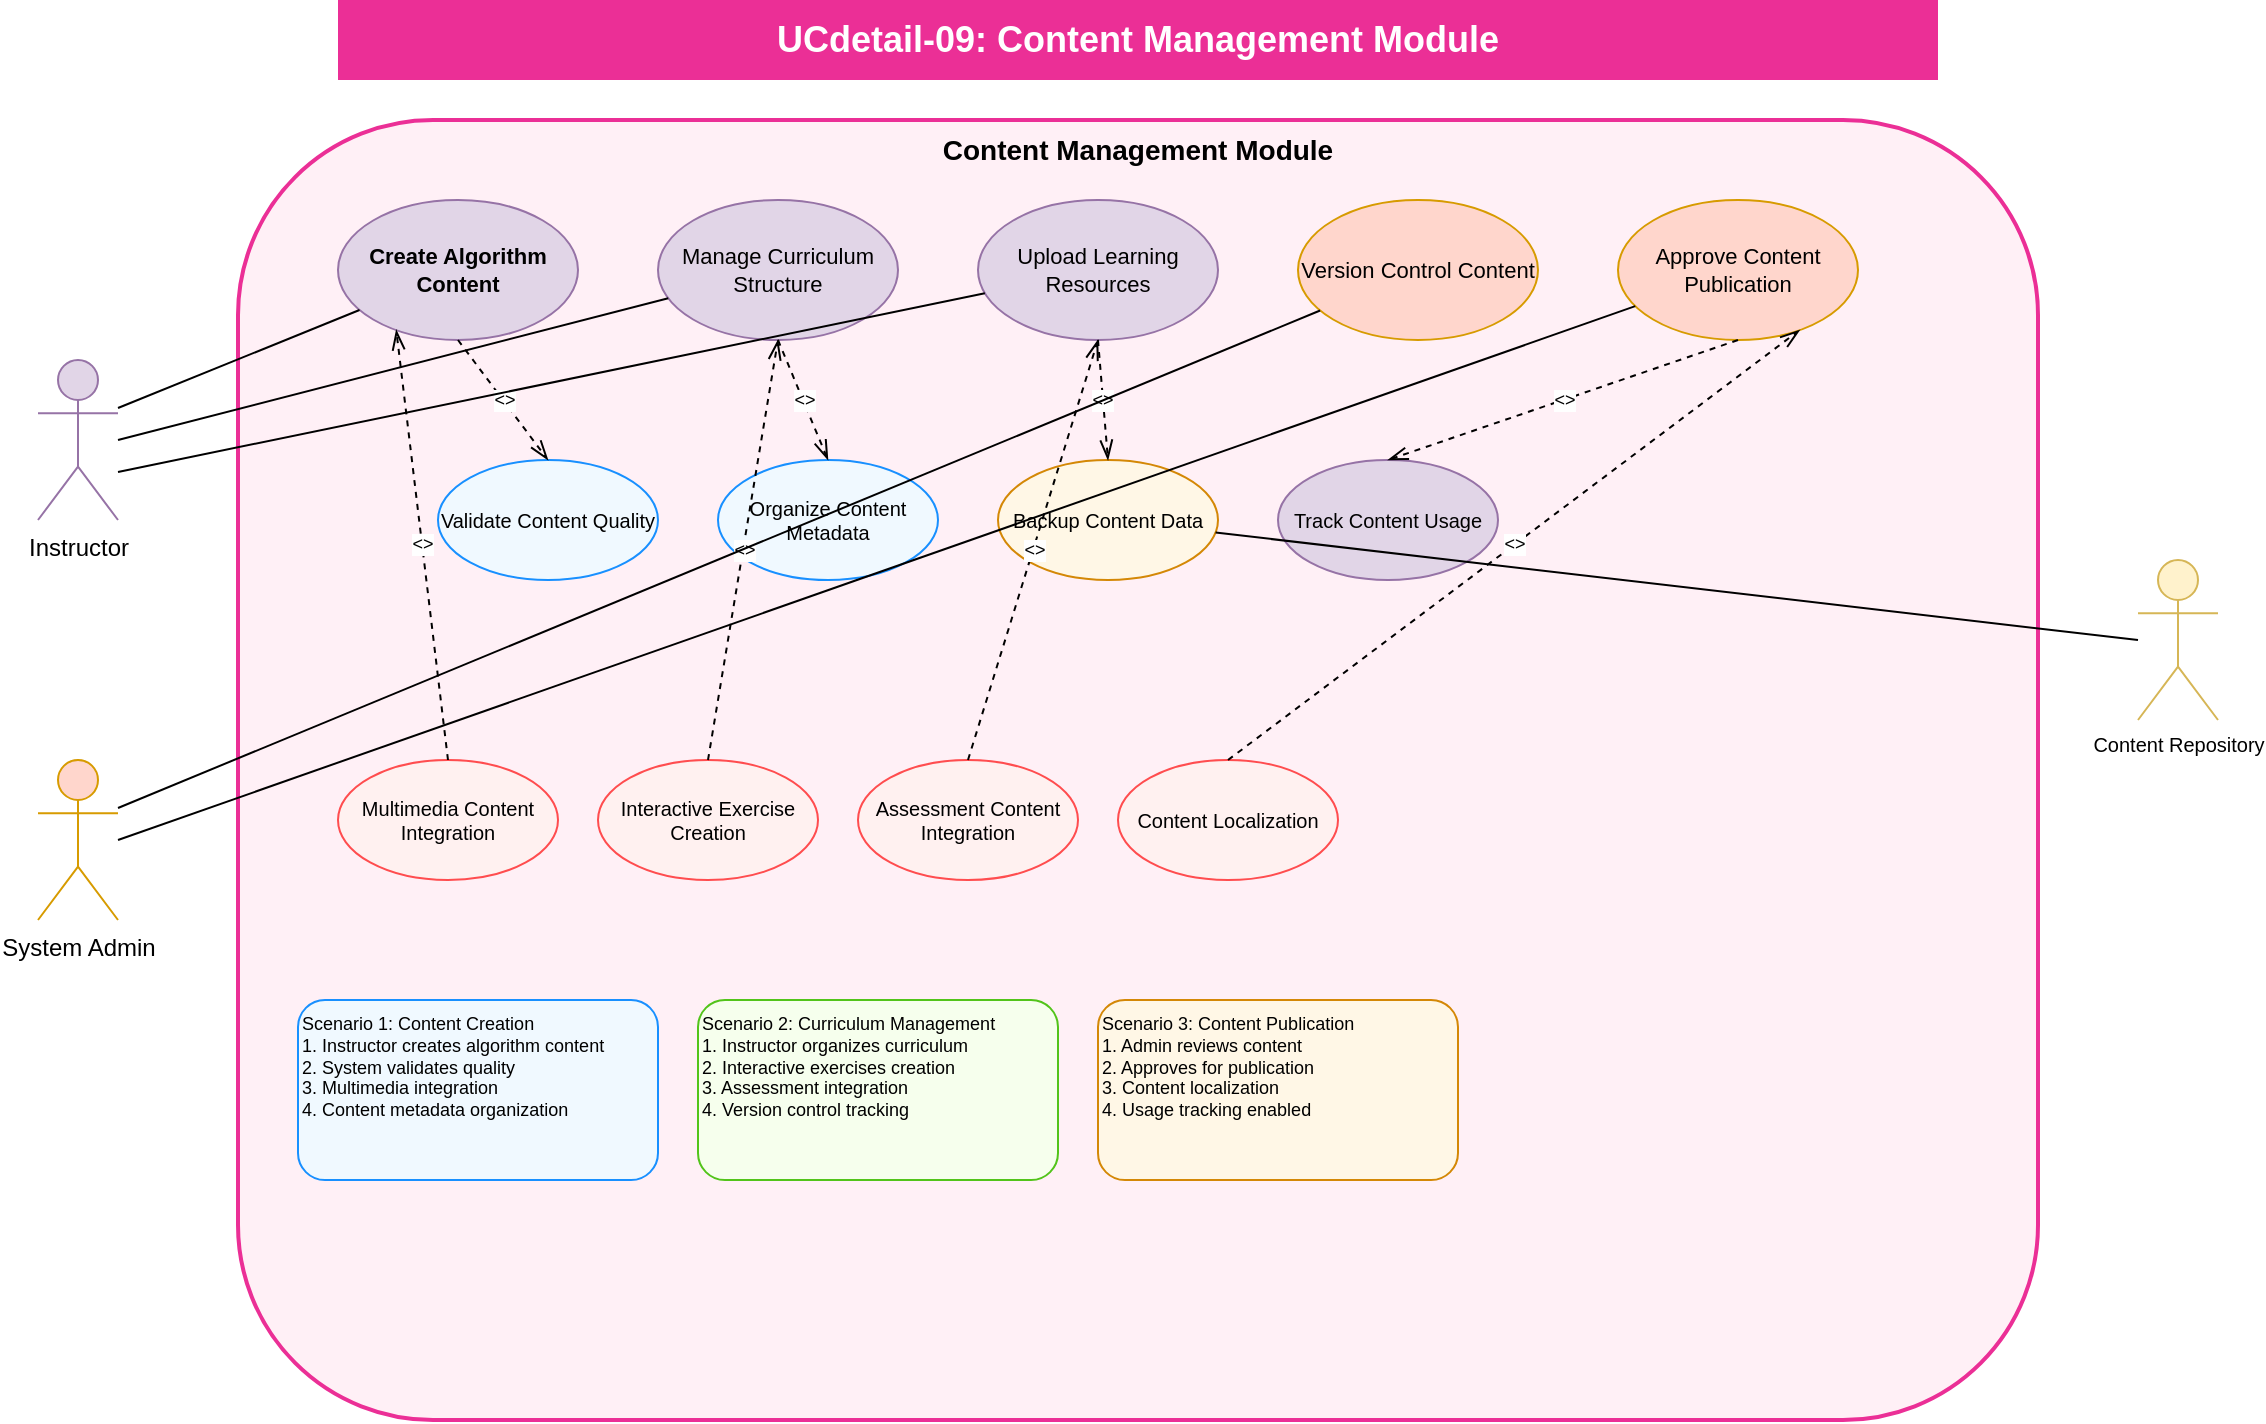 <?xml version="1.0" encoding="UTF-8"?>
<mxfile version="24.7.17" type="device">
  <diagram name="UCdetail-09: Content Management Module" id="ucdetail-09">
    <mxGraphModel dx="1400" dy="900" grid="1" gridSize="10" guides="1" tooltips="1" connect="1" arrows="1" fold="1" page="1" pageScale="1" pageWidth="1200" pageHeight="800" math="0" shadow="0">
      <root>
        <mxCell id="0"/>
        <mxCell id="1" parent="0"/>
        
        <mxCell id="title" value="UCdetail-09: Content Management Module" style="text;html=1;align=center;verticalAlign=middle;whiteSpace=wrap;rounded=0;fontSize=18;fontStyle=1;fillColor=#eb2f96;fontColor=#ffffff" vertex="1" parent="1">
          <mxGeometry x="200" y="20" width="800" height="40" as="geometry"/>
        </mxCell>

        <mxCell id="system-boundary" value="Content Management Module" style="rounded=1;whiteSpace=wrap;html=1;fontSize=14;fontStyle=1;fillColor=#fff0f6;strokeColor=#eb2f96;strokeWidth=2;verticalAlign=top" vertex="1" parent="1">
          <mxGeometry x="150" y="80" width="900" height="650" as="geometry"/>
        </mxCell>

        <!-- Actors -->
        <mxCell id="instructor" value="Instructor" style="shape=umlActor;verticalLabelPosition=bottom;verticalAlign=top;html=1;outlineConnect=0;fontSize=12;fillColor=#e1d5e7;strokeColor=#9673a6" vertex="1" parent="1">
          <mxGeometry x="50" y="200" width="40" height="80" as="geometry"/>
        </mxCell>

        <mxCell id="admin" value="System Admin" style="shape=umlActor;verticalLabelPosition=bottom;verticalAlign=top;html=1;outlineConnect=0;fontSize=12;fillColor=#ffd6cc;strokeColor=#d79b00" vertex="1" parent="1">
          <mxGeometry x="50" y="400" width="40" height="80" as="geometry"/>
        </mxCell>

        <mxCell id="content-repository" value="Content Repository" style="shape=umlActor;verticalLabelPosition=bottom;verticalAlign=top;html=1;outlineConnect=0;fontSize=10;fillColor=#fff2cc;strokeColor=#d6b656" vertex="1" parent="1">
          <mxGeometry x="1100" y="300" width="40" height="80" as="geometry"/>
        </mxCell>

        <!-- Primary Use Cases -->
        <mxCell id="create-algorithm-content" value="Create Algorithm Content" style="ellipse;whiteSpace=wrap;html=1;fontSize=11;fillColor=#e1d5e7;strokeColor=#9673a6;fontStyle=1" vertex="1" parent="1">
          <mxGeometry x="200" y="120" width="120" height="70" as="geometry"/>
        </mxCell>

        <mxCell id="manage-curriculum" value="Manage Curriculum Structure" style="ellipse;whiteSpace=wrap;html=1;fontSize=11;fillColor=#e1d5e7;strokeColor=#9673a6" vertex="1" parent="1">
          <mxGeometry x="360" y="120" width="120" height="70" as="geometry"/>
        </mxCell>

        <mxCell id="upload-resources" value="Upload Learning Resources" style="ellipse;whiteSpace=wrap;html=1;fontSize=11;fillColor=#e1d5e7;strokeColor=#9673a6" vertex="1" parent="1">
          <mxGeometry x="520" y="120" width="120" height="70" as="geometry"/>
        </mxCell>

        <mxCell id="version-control" value="Version Control Content" style="ellipse;whiteSpace=wrap;html=1;fontSize=11;fillColor=#ffd6cc;strokeColor=#d79b00" vertex="1" parent="1">
          <mxGeometry x="680" y="120" width="120" height="70" as="geometry"/>
        </mxCell>

        <mxCell id="approve-content" value="Approve Content Publication" style="ellipse;whiteSpace=wrap;html=1;fontSize=11;fillColor=#ffd6cc;strokeColor=#d79b00" vertex="1" parent="1">
          <mxGeometry x="840" y="120" width="120" height="70" as="geometry"/>
        </mxCell>

        <!-- Support Use Cases -->
        <mxCell id="validate-content" value="Validate Content Quality" style="ellipse;whiteSpace=wrap;html=1;fontSize=10;fillColor=#f0f9ff;strokeColor=#1890ff" vertex="1" parent="1">
          <mxGeometry x="250" y="250" width="110" height="60" as="geometry"/>
        </mxCell>

        <mxCell id="organize-metadata" value="Organize Content Metadata" style="ellipse;whiteSpace=wrap;html=1;fontSize=10;fillColor=#f0f9ff;strokeColor=#1890ff" vertex="1" parent="1">
          <mxGeometry x="390" y="250" width="110" height="60" as="geometry"/>
        </mxCell>

        <mxCell id="backup-content" value="Backup Content Data" style="ellipse;whiteSpace=wrap;html=1;fontSize=10;fillColor=#fff7e6;strokeColor=#d48806" vertex="1" parent="1">
          <mxGeometry x="530" y="250" width="110" height="60" as="geometry"/>
        </mxCell>

        <mxCell id="track-usage" value="Track Content Usage" style="ellipse;whiteSpace=wrap;html=1;fontSize=10;fillColor=#e1d5e7;strokeColor=#9673a6" vertex="1" parent="1">
          <mxGeometry x="670" y="250" width="110" height="60" as="geometry"/>
        </mxCell>

        <!-- Specialized Features -->
        <mxCell id="multimedia-integration" value="Multimedia Content Integration" style="ellipse;whiteSpace=wrap;html=1;fontSize=10;fillColor=#fff1f0;strokeColor=#ff4d4f" vertex="1" parent="1">
          <mxGeometry x="200" y="400" width="110" height="60" as="geometry"/>
        </mxCell>

        <mxCell id="interactive-exercises" value="Interactive Exercise Creation" style="ellipse;whiteSpace=wrap;html=1;fontSize=10;fillColor=#fff1f0;strokeColor=#ff4d4f" vertex="1" parent="1">
          <mxGeometry x="330" y="400" width="110" height="60" as="geometry"/>
        </mxCell>

        <mxCell id="assessment-integration" value="Assessment Content Integration" style="ellipse;whiteSpace=wrap;html=1;fontSize=10;fillColor=#fff1f0;strokeColor=#ff4d4f" vertex="1" parent="1">
          <mxGeometry x="460" y="400" width="110" height="60" as="geometry"/>
        </mxCell>

        <mxCell id="localization" value="Content Localization" style="ellipse;whiteSpace=wrap;html=1;fontSize=10;fillColor=#fff1f0;strokeColor=#ff4d4f" vertex="1" parent="1">
          <mxGeometry x="590" y="400" width="110" height="60" as="geometry"/>
        </mxCell>

        <!-- Include Relationships -->
        <mxCell id="include1" value="&lt;&lt;include&gt;&gt;" style="endArrow=openThin;html=1;rounded=0;fontSize=9;startSize=8;endSize=8;dashed=1;exitX=0.5;exitY=1;entryX=0.5;entryY=0;" edge="1" parent="1" source="create-algorithm-content" target="validate-content">
          <mxGeometry width="50" height="50" relative="1" as="geometry">
            <mxPoint x="400" y="350" as="sourcePoint"/>
            <mxPoint x="450" y="300" as="targetPoint"/>
          </mxGeometry>
        </mxCell>

        <mxCell id="include2" value="&lt;&lt;include&gt;&gt;" style="endArrow=openThin;html=1;rounded=0;fontSize=9;startSize=8;endSize=8;dashed=1;exitX=0.5;exitY=1;entryX=0.5;entryY=0;" edge="1" parent="1" source="manage-curriculum" target="organize-metadata">
          <mxGeometry width="50" height="50" relative="1" as="geometry">
            <mxPoint x="400" y="350" as="sourcePoint"/>
            <mxPoint x="450" y="300" as="targetPoint"/>
          </mxGeometry>
        </mxCell>

        <mxCell id="include3" value="&lt;&lt;include&gt;&gt;" style="endArrow=openThin;html=1;rounded=0;fontSize=9;startSize=8;endSize=8;dashed=1;exitX=0.5;exitY=1;entryX=0.5;entryY=0;" edge="1" parent="1" source="upload-resources" target="backup-content">
          <mxGeometry width="50" height="50" relative="1" as="geometry">
            <mxPoint x="400" y="350" as="sourcePoint"/>
            <mxPoint x="450" y="300" as="targetPoint"/>
          </mxGeometry>
        </mxCell>

        <mxCell id="include4" value="&lt;&lt;include&gt;&gt;" style="endArrow=openThin;html=1;rounded=0;fontSize=9;startSize=8;endSize=8;dashed=1;exitX=0.5;exitY=1;entryX=0.5;entryY=0;" edge="1" parent="1" source="approve-content" target="track-usage">
          <mxGeometry width="50" height="50" relative="1" as="geometry">
            <mxPoint x="400" y="350" as="sourcePoint"/>
            <mxPoint x="450" y="300" as="targetPoint"/>
          </mxGeometry>
        </mxCell>

        <!-- Extend Relationships -->
        <mxCell id="extend1" value="&lt;&lt;extend&gt;&gt;" style="endArrow=openThin;html=1;rounded=0;fontSize=9;startSize=8;endSize=8;dashed=1;exitX=0.5;exitY=0;entryX=0.2;entryY=1;" edge="1" parent="1" source="multimedia-integration" target="create-algorithm-content">
          <mxGeometry width="50" height="50" relative="1" as="geometry">
            <mxPoint x="400" y="350" as="sourcePoint"/>
            <mxPoint x="450" y="300" as="targetPoint"/>
          </mxGeometry>
        </mxCell>

        <mxCell id="extend2" value="&lt;&lt;extend&gt;&gt;" style="endArrow=openThin;html=1;rounded=0;fontSize=9;startSize=8;endSize=8;dashed=1;exitX=0.5;exitY=0;entryX=0.5;entryY=1;" edge="1" parent="1" source="interactive-exercises" target="manage-curriculum">
          <mxGeometry width="50" height="50" relative="1" as="geometry">
            <mxPoint x="400" y="350" as="sourcePoint"/>
            <mxPoint x="450" y="300" as="targetPoint"/>
          </mxGeometry>
        </mxCell>

        <mxCell id="extend3" value="&lt;&lt;extend&gt;&gt;" style="endArrow=openThin;html=1;rounded=0;fontSize=9;startSize=8;endSize=8;dashed=1;exitX=0.5;exitY=0;entryX=0.5;entryY=1;" edge="1" parent="1" source="assessment-integration" target="upload-resources">
          <mxGeometry width="50" height="50" relative="1" as="geometry">
            <mxPoint x="400" y="350" as="sourcePoint"/>
            <mxPoint x="450" y="300" as="targetPoint"/>
          </mxGeometry>
        </mxCell>

        <mxCell id="extend4" value="&lt;&lt;extend&gt;&gt;" style="endArrow=openThin;html=1;rounded=0;fontSize=9;startSize=8;endSize=8;dashed=1;exitX=0.5;exitY=0;entryX=0.8;entryY=1;" edge="1" parent="1" source="localization" target="approve-content">
          <mxGeometry width="50" height="50" relative="1" as="geometry">
            <mxPoint x="400" y="350" as="sourcePoint"/>
            <mxPoint x="450" y="300" as="targetPoint"/>
          </mxGeometry>
        </mxCell>

        <!-- Actor Connections -->
        <mxCell id="instructor-create" value="" style="endArrow=none;html=1;rounded=0;fontSize=12;startSize=8;endSize=8;exitX=1;exitY=0.3;" edge="1" parent="1" source="instructor" target="create-algorithm-content">
          <mxGeometry width="50" height="50" relative="1" as="geometry">
            <mxPoint x="400" y="400" as="sourcePoint"/>
            <mxPoint x="450" y="350" as="targetPoint"/>
          </mxGeometry>
        </mxCell>

        <mxCell id="instructor-manage" value="" style="endArrow=none;html=1;rounded=0;fontSize=12;startSize=8;endSize=8;exitX=1;exitY=0.5;" edge="1" parent="1" source="instructor" target="manage-curriculum">
          <mxGeometry width="50" height="50" relative="1" as="geometry">
            <mxPoint x="400" y="400" as="sourcePoint"/>
            <mxPoint x="450" y="350" as="targetPoint"/>
          </mxGeometry>
        </mxCell>

        <mxCell id="instructor-upload" value="" style="endArrow=none;html=1;rounded=0;fontSize=12;startSize=8;endSize=8;exitX=1;exitY=0.7;" edge="1" parent="1" source="instructor" target="upload-resources">
          <mxGeometry width="50" height="50" relative="1" as="geometry">
            <mxPoint x="400" y="400" as="sourcePoint"/>
            <mxPoint x="450" y="350" as="targetPoint"/>
          </mxGeometry>
        </mxCell>

        <mxCell id="admin-version" value="" style="endArrow=none;html=1;rounded=0;fontSize=12;startSize=8;endSize=8;exitX=1;exitY=0.3;" edge="1" parent="1" source="admin" target="version-control">
          <mxGeometry width="50" height="50" relative="1" as="geometry">
            <mxPoint x="400" y="400" as="sourcePoint"/>
            <mxPoint x="450" y="350" as="targetPoint"/>
          </mxGeometry>
        </mxCell>

        <mxCell id="admin-approve" value="" style="endArrow=none;html=1;rounded=0;fontSize=12;startSize=8;endSize=8;exitX=1;exitY=0.5;" edge="1" parent="1" source="admin" target="approve-content">
          <mxGeometry width="50" height="50" relative="1" as="geometry">
            <mxPoint x="400" y="400" as="sourcePoint"/>
            <mxPoint x="450" y="350" as="targetPoint"/>
          </mxGeometry>
        </mxCell>

        <mxCell id="repository-connection" value="" style="endArrow=none;html=1;rounded=0;fontSize=12;startSize=8;endSize=8;exitX=0;exitY=0.5;" edge="1" parent="1" source="content-repository" target="backup-content">
          <mxGeometry width="50" height="50" relative="1" as="geometry">
            <mxPoint x="400" y="400" as="sourcePoint"/>
            <mxPoint x="450" y="350" as="targetPoint"/>
          </mxGeometry>
        </mxCell>

        <!-- Scenarios -->
        <mxCell id="scenario-creation" value="Scenario 1: Content Creation&#xa;1. Instructor creates algorithm content&#xa;2. System validates quality&#xa;3. Multimedia integration&#xa;4. Content metadata organization" style="rounded=1;whiteSpace=wrap;html=1;fontSize=9;align=left;verticalAlign=top;fillColor=#f0f9ff;strokeColor=#1890ff" vertex="1" parent="1">
          <mxGeometry x="180" y="520" width="180" height="90" as="geometry"/>
        </mxCell>

        <mxCell id="scenario-management" value="Scenario 2: Curriculum Management&#xa;1. Instructor organizes curriculum&#xa;2. Interactive exercises creation&#xa;3. Assessment integration&#xa;4. Version control tracking" style="rounded=1;whiteSpace=wrap;html=1;fontSize=9;align=left;verticalAlign=top;fillColor=#f6ffed;strokeColor=#52c41a" vertex="1" parent="1">
          <mxGeometry x="380" y="520" width="180" height="90" as="geometry"/>
        </mxCell>

        <mxCell id="scenario-approval" value="Scenario 3: Content Publication&#xa;1. Admin reviews content&#xa;2. Approves for publication&#xa;3. Content localization&#xa;4. Usage tracking enabled" style="rounded=1;whiteSpace=wrap;html=1;fontSize=9;align=left;verticalAlign=top;fillColor=#fff7e6;strokeColor=#d48806" vertex="1" parent="1">
          <mxGeometry x="580" y="520" width="180" height="90" as="geometry"/>
        </mxCell>

      </root>
    </mxGraphModel>
  </diagram>
</mxfile>
